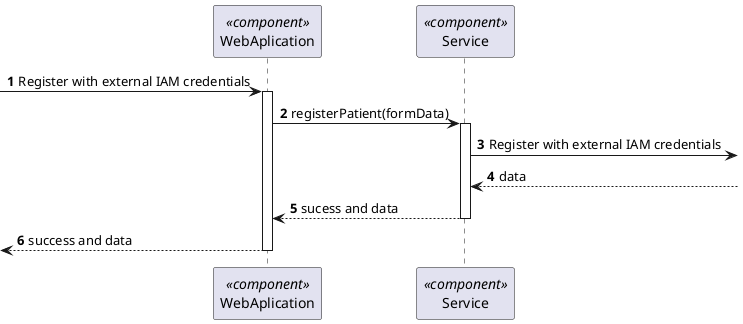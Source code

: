 @startuml 5.1.3
skinparam packageStyle rectangle
skinparam shadowing false

autonumber

participant "WebAplication" as FE <<component>>
participant "Service" as SERV <<component>>





-> FE : Register with external IAM credentials
activate FE

FE -> SERV : registerPatient(formData)
activate SERV

SERV -> : Register with external IAM credentials

 SERV <--: data


 SERV--> FE : sucess and data

deactivate  SERV
<-- FE   : success and data
deactivate FE

@enduml